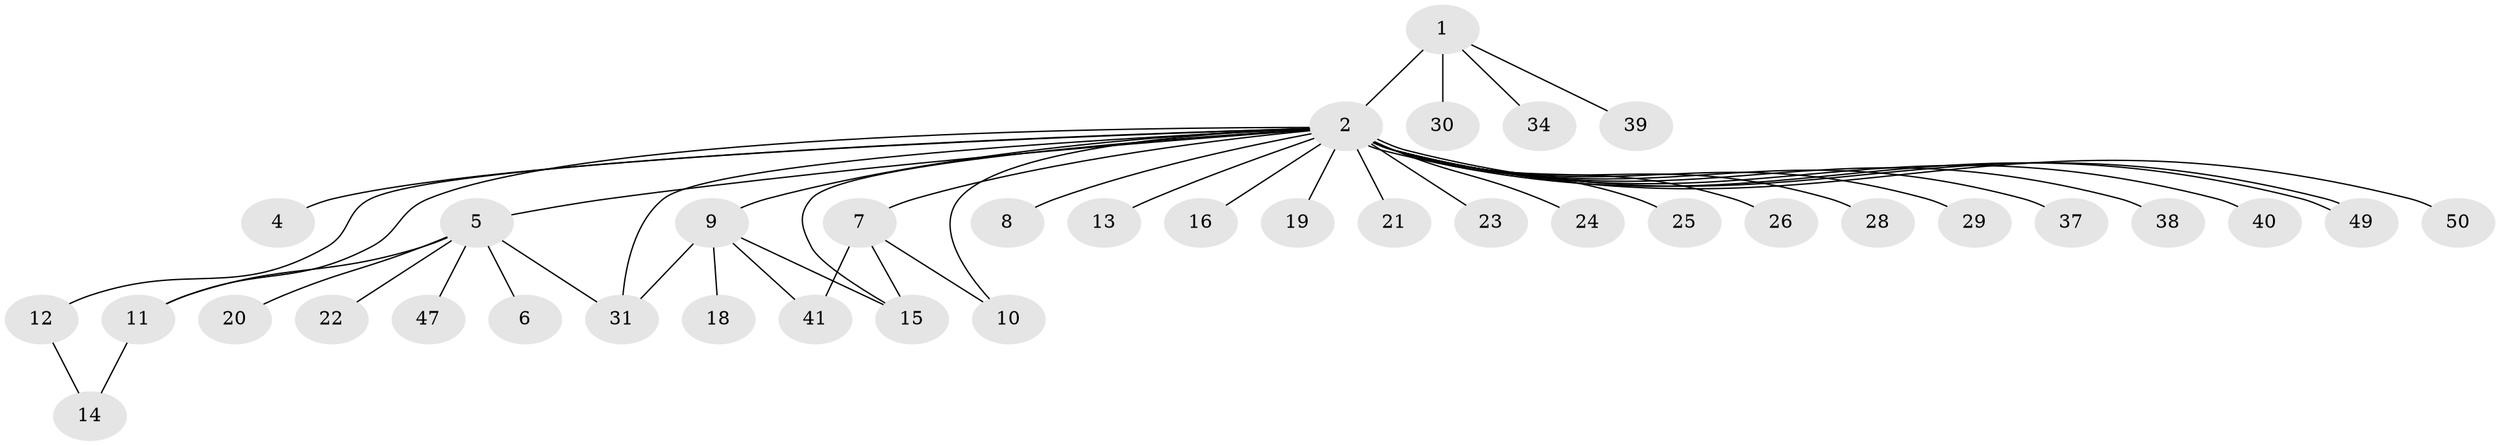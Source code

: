 // Generated by graph-tools (version 1.1) at 2025/23/03/03/25 07:23:50]
// undirected, 37 vertices, 45 edges
graph export_dot {
graph [start="1"]
  node [color=gray90,style=filled];
  1 [super="+17"];
  2 [super="+3"];
  4;
  5 [super="+44"];
  6;
  7 [super="+33"];
  8 [super="+36"];
  9 [super="+32"];
  10 [super="+46"];
  11;
  12 [super="+45"];
  13;
  14 [super="+43"];
  15 [super="+27"];
  16;
  18;
  19;
  20;
  21;
  22;
  23;
  24 [super="+42"];
  25;
  26;
  28;
  29;
  30 [super="+35"];
  31;
  34;
  37 [super="+48"];
  38;
  39;
  40;
  41;
  47;
  49;
  50;
  1 -- 2 [weight=2];
  1 -- 30;
  1 -- 34;
  1 -- 39;
  2 -- 4;
  2 -- 5;
  2 -- 10;
  2 -- 11;
  2 -- 24;
  2 -- 25;
  2 -- 31;
  2 -- 38;
  2 -- 40;
  2 -- 49;
  2 -- 49;
  2 -- 50;
  2 -- 7;
  2 -- 8;
  2 -- 9;
  2 -- 12;
  2 -- 13;
  2 -- 16;
  2 -- 19;
  2 -- 21;
  2 -- 23;
  2 -- 26;
  2 -- 28;
  2 -- 29;
  2 -- 37;
  2 -- 15;
  5 -- 6;
  5 -- 11;
  5 -- 20;
  5 -- 22;
  5 -- 47;
  5 -- 31;
  7 -- 15;
  7 -- 41;
  7 -- 10;
  9 -- 18;
  9 -- 31;
  9 -- 41;
  9 -- 15;
  11 -- 14;
  12 -- 14;
}
